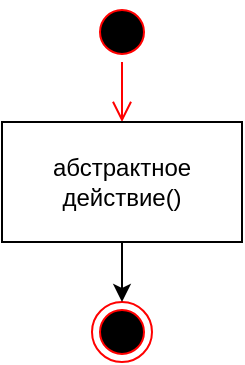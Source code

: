 <mxfile version="15.5.4" type="device"><diagram id="pe9fTEDNu0zSlPk7TXAT" name="Page-1"><mxGraphModel dx="2249" dy="1949" grid="1" gridSize="10" guides="1" tooltips="1" connect="1" arrows="1" fold="1" page="1" pageScale="1" pageWidth="827" pageHeight="1169" math="0" shadow="0"><root><mxCell id="0"/><mxCell id="1" parent="0"/><mxCell id="MAXpseTA1vnwfWNFhxLS-3" value="" style="ellipse;html=1;shape=startState;fillColor=#000000;strokeColor=#ff0000;" vertex="1" parent="1"><mxGeometry x="-725" y="-1160" width="30" height="30" as="geometry"/></mxCell><mxCell id="MAXpseTA1vnwfWNFhxLS-4" value="" style="edgeStyle=orthogonalEdgeStyle;html=1;verticalAlign=bottom;endArrow=open;endSize=8;strokeColor=#ff0000;rounded=0;" edge="1" source="MAXpseTA1vnwfWNFhxLS-3" parent="1" target="MAXpseTA1vnwfWNFhxLS-5"><mxGeometry relative="1" as="geometry"><mxPoint x="-710" y="-1100" as="targetPoint"/></mxGeometry></mxCell><mxCell id="MAXpseTA1vnwfWNFhxLS-5" value="абстрактное действие()" style="rounded=0;whiteSpace=wrap;html=1;" vertex="1" parent="1"><mxGeometry x="-770" y="-1100" width="120" height="60" as="geometry"/></mxCell><mxCell id="MAXpseTA1vnwfWNFhxLS-8" value="" style="ellipse;html=1;shape=endState;fillColor=#000000;strokeColor=#ff0000;" vertex="1" parent="1"><mxGeometry x="-725" y="-1010" width="30" height="30" as="geometry"/></mxCell><mxCell id="MAXpseTA1vnwfWNFhxLS-11" value="" style="endArrow=classic;html=1;rounded=0;" edge="1" parent="1" source="MAXpseTA1vnwfWNFhxLS-5" target="MAXpseTA1vnwfWNFhxLS-8"><mxGeometry width="50" height="50" relative="1" as="geometry"><mxPoint x="-710" y="-860" as="sourcePoint"/><mxPoint x="-700" y="-910" as="targetPoint"/></mxGeometry></mxCell></root></mxGraphModel></diagram></mxfile>